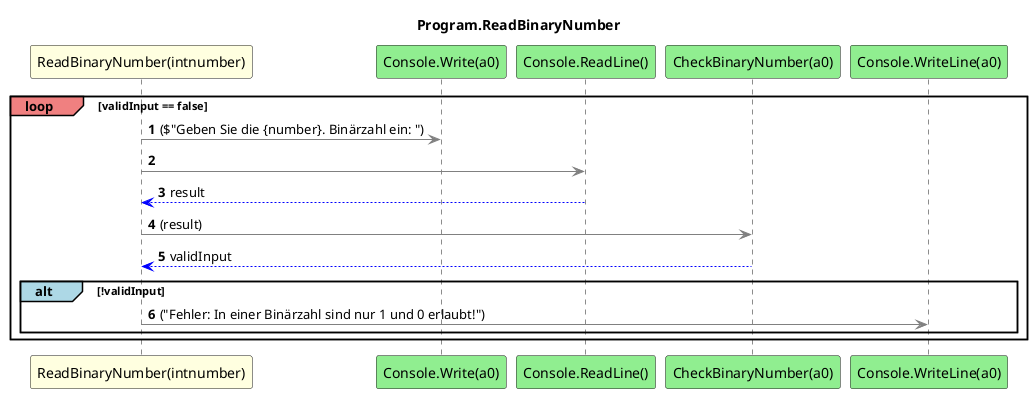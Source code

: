 @startuml Program.ReadBinaryNumber
title Program.ReadBinaryNumber
participant "ReadBinaryNumber(intnumber)" as ReadBinaryNumber_p0 #LightYellow
participant "Console.Write(a0)" as Console_Write_a0 #LightGreen
participant "Console.ReadLine()" as Console_ReadLine #LightGreen
participant "CheckBinaryNumber(a0)" as CheckBinaryNumber_a0 #LightGreen
participant "Console.WriteLine(a0)" as Console_WriteLine_a0 #LightGreen
autonumber
loop#LightCoral validInput == false
    ReadBinaryNumber_p0 -[#grey]> Console_Write_a0 : ($"Geben Sie die {number}. Binärzahl ein: ")
    ReadBinaryNumber_p0 -[#grey]> Console_ReadLine
    Console_ReadLine -[#blue]-> ReadBinaryNumber_p0 : result
    ReadBinaryNumber_p0 -[#grey]> CheckBinaryNumber_a0 : (result)
    CheckBinaryNumber_a0 -[#blue]-> ReadBinaryNumber_p0 : validInput
    alt#LightBlue !validInput
        ReadBinaryNumber_p0 -[#grey]> Console_WriteLine_a0 : ("Fehler: In einer Binärzahl sind nur 1 und 0 erlaubt!")
    end
end
@enduml
